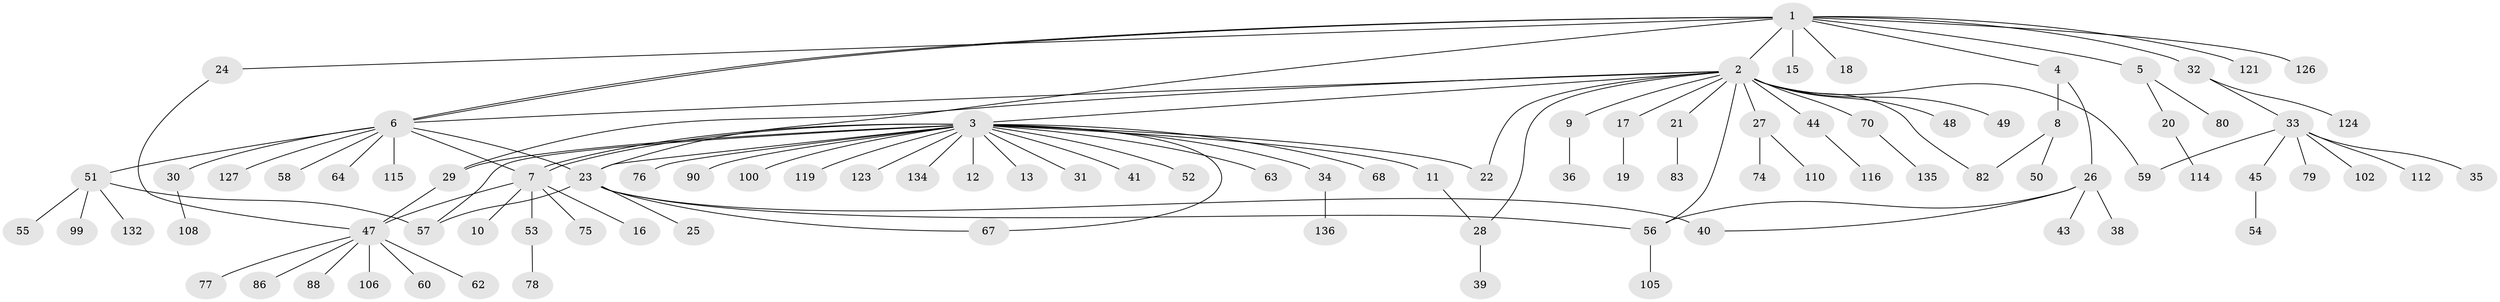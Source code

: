 // original degree distribution, {13: 0.007352941176470588, 16: 0.007352941176470588, 23: 0.007352941176470588, 3: 0.11764705882352941, 11: 0.014705882352941176, 9: 0.022058823529411766, 1: 0.5735294117647058, 2: 0.20588235294117646, 4: 0.022058823529411766, 7: 0.014705882352941176, 5: 0.007352941176470588}
// Generated by graph-tools (version 1.1) at 2025/18/03/04/25 18:18:15]
// undirected, 95 vertices, 113 edges
graph export_dot {
graph [start="1"]
  node [color=gray90,style=filled];
  1;
  2 [super="+14+122+84+93+94+117+92"];
  3;
  4;
  5;
  6;
  7 [super="+69"];
  8;
  9 [super="+42"];
  10;
  11;
  12;
  13 [super="+61"];
  15;
  16;
  17;
  18;
  19;
  20 [super="+72"];
  21;
  22 [super="+65+73+46"];
  23 [super="+104+95+97+81"];
  24 [super="+130"];
  25;
  26 [super="+107+85"];
  27;
  28;
  29;
  30;
  31;
  32;
  33;
  34;
  35;
  36;
  38;
  39;
  40 [super="+66"];
  41;
  43;
  44;
  45;
  47 [super="+103"];
  48;
  49 [super="+131"];
  50;
  51;
  52;
  53;
  54;
  55;
  56 [super="+71"];
  57;
  58;
  59;
  60;
  62;
  63;
  64;
  67;
  68;
  70;
  74;
  75;
  76;
  77;
  78;
  79 [super="+89"];
  80;
  82;
  83;
  86;
  88;
  90;
  99;
  100;
  102;
  105;
  106;
  108 [super="+129"];
  110;
  112;
  114;
  115;
  116;
  119;
  121;
  123;
  124;
  126;
  127;
  132;
  134;
  135;
  136;
  1 -- 2 [weight=2];
  1 -- 4;
  1 -- 5;
  1 -- 6;
  1 -- 6;
  1 -- 15;
  1 -- 18;
  1 -- 24;
  1 -- 32;
  1 -- 121;
  1 -- 126;
  1 -- 23;
  2 -- 3;
  2 -- 9;
  2 -- 17;
  2 -- 28;
  2 -- 29;
  2 -- 48;
  2 -- 59;
  2 -- 70;
  2 -- 6;
  2 -- 44 [weight=2];
  2 -- 49;
  2 -- 21;
  2 -- 27;
  2 -- 82;
  2 -- 56;
  2 -- 22;
  3 -- 7;
  3 -- 7;
  3 -- 11;
  3 -- 12;
  3 -- 13;
  3 -- 22;
  3 -- 23;
  3 -- 29;
  3 -- 31;
  3 -- 34;
  3 -- 41;
  3 -- 52;
  3 -- 57;
  3 -- 63;
  3 -- 67;
  3 -- 68;
  3 -- 76;
  3 -- 90;
  3 -- 100;
  3 -- 119;
  3 -- 123;
  3 -- 134;
  4 -- 8;
  4 -- 26;
  5 -- 20;
  5 -- 80;
  6 -- 7;
  6 -- 30;
  6 -- 51;
  6 -- 58;
  6 -- 64;
  6 -- 115;
  6 -- 127;
  6 -- 23;
  7 -- 10;
  7 -- 16;
  7 -- 53;
  7 -- 75;
  7 -- 47;
  8 -- 50;
  8 -- 82;
  9 -- 36;
  11 -- 28;
  17 -- 19;
  20 -- 114;
  21 -- 83;
  23 -- 25;
  23 -- 40 [weight=2];
  23 -- 57;
  23 -- 56;
  23 -- 67;
  24 -- 47;
  26 -- 38;
  26 -- 40;
  26 -- 43;
  26 -- 56;
  27 -- 74;
  27 -- 110;
  28 -- 39;
  29 -- 47;
  30 -- 108;
  32 -- 33;
  32 -- 124;
  33 -- 35;
  33 -- 45;
  33 -- 59;
  33 -- 79;
  33 -- 102;
  33 -- 112;
  34 -- 136;
  44 -- 116;
  45 -- 54;
  47 -- 60;
  47 -- 62;
  47 -- 77;
  47 -- 86;
  47 -- 88;
  47 -- 106;
  51 -- 55;
  51 -- 57;
  51 -- 99;
  51 -- 132;
  53 -- 78;
  56 -- 105;
  70 -- 135;
}
